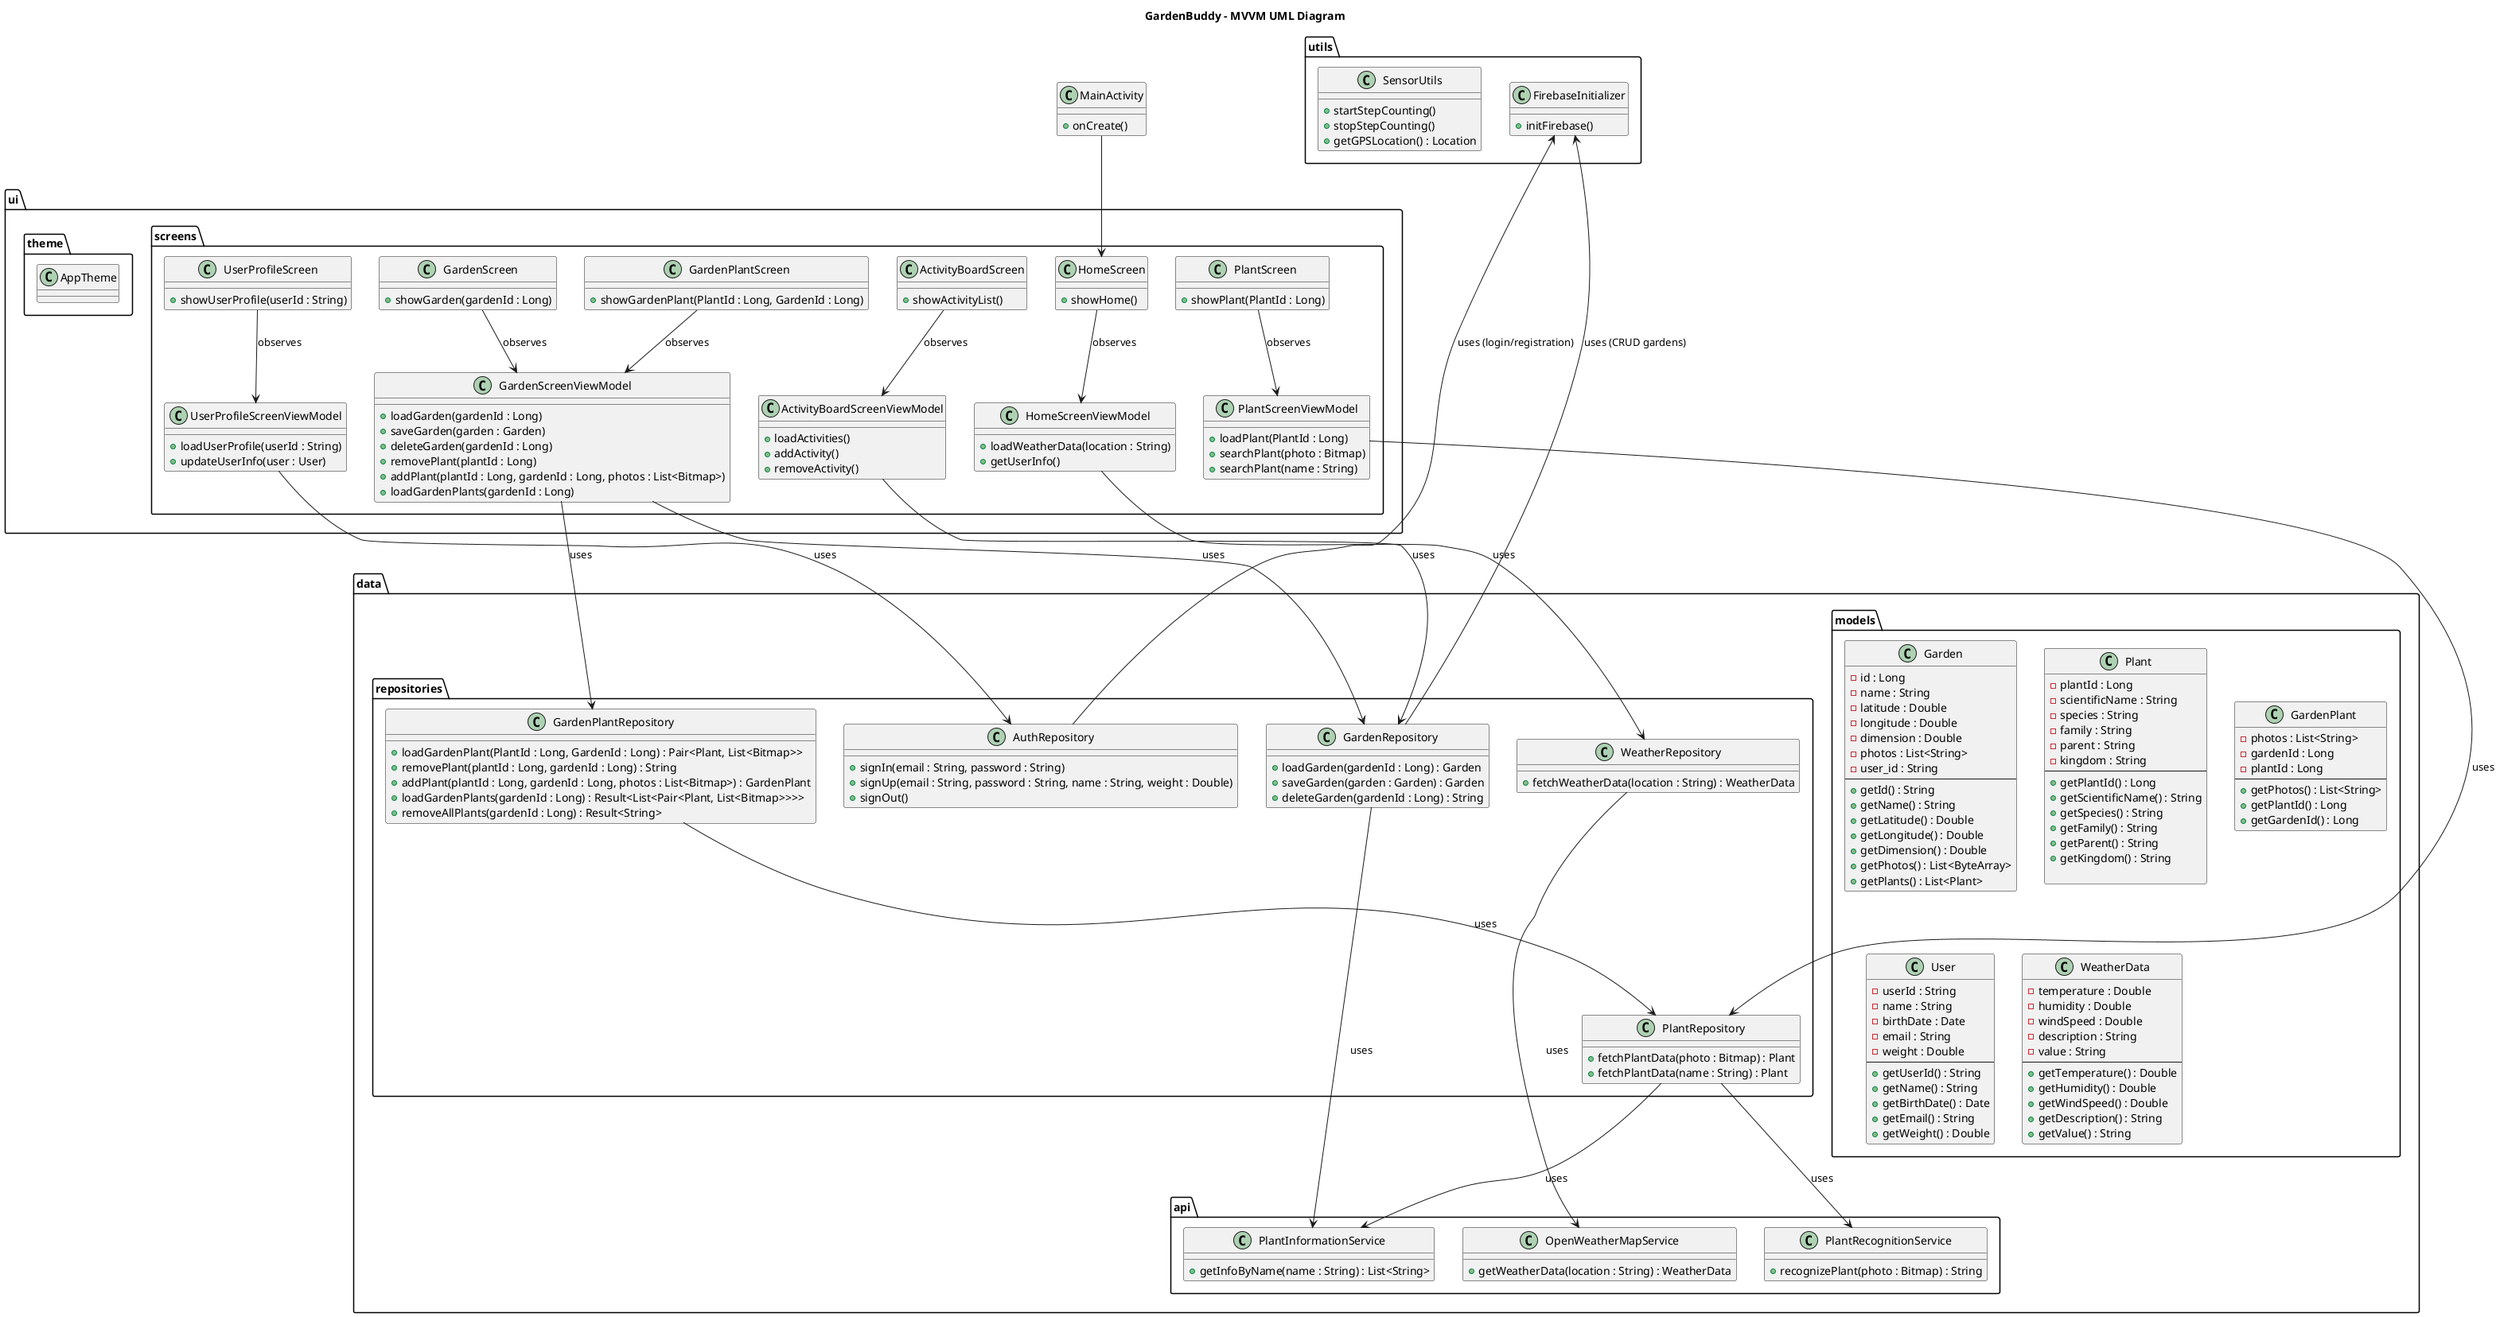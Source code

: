 @startuml
skinparam style strict

title GardenBuddy - MVVM UML Diagram

' Organizzazione in package principali
package "data" {

  package "api" {
    class OpenWeatherMapService {
      + getWeatherData(location : String) : WeatherData
    }

    class PlantRecognitionService {
      + recognizePlant(photo : Bitmap) : String
    }

    class PlantInformationService {
          + getInfoByName(name : String) : List<String>
        }
  }

  package "models" {
    class Garden {
      - id : Long
      - name : String
      - latitude : Double
      - longitude : Double
      - dimension : Double
      - photos : List<String>
      - user_id : String
      --
      + getId() : String
      + getName() : String
      + getLatitude() : Double
      + getLongitude() : Double
      + getDimension() : Double
      + getPhotos() : List<ByteArray>
      + getPlants() : List<Plant>
    }

    class Plant {
      - plantId : Long
      - scientificName : String
      - species : String
      - family : String
      - parent : String
      - kingdom : String
      --
      + getPlantId() : Long
      + getScientificName() : String
      + getSpecies() : String
      + getFamily() : String
      + getParent() : String
      + getKingdom() : String

    }

    class GardenPlant {
      - photos : List<String>
      - gardenId : Long
      - plantId : Long
      --
      + getPhotos() : List<String>
      + getPlantId() : Long
      + getGardenId() : Long
    }

    class User {
      - userId : String
      - name : String
      - birthDate : Date
      - email : String
      - weight : Double
      --
      + getUserId() : String
      + getName() : String
      + getBirthDate() : Date
      + getEmail() : String
      + getWeight() : Double
    }


    class WeatherData {
      - temperature : Double
      - humidity : Double
      - windSpeed : Double
      - description : String
      - value : String
      --
      + getTemperature() : Double
      + getHumidity() : Double
      + getWindSpeed() : Double
      + getDescription() : String
      + getValue() : String
    }
  }

  package "repositories" {
    class GardenRepository {

      + loadGarden(gardenId : Long) : Garden
      + saveGarden(garden : Garden) : Garden
      + deleteGarden(gardenId : Long) : String
    }

    class WeatherRepository {
      + fetchWeatherData(location : String) : WeatherData
    }

    class PlantRepository {
      + fetchPlantData(photo : Bitmap) : Plant
      + fetchPlantData(name : String) : Plant
    }

    class GardenPlantRepository {
      + loadGardenPlant(PlantId : Long, GardenId : Long) : Pair<Plant, List<Bitmap>>
      + removePlant(plantId : Long, gardenId : Long) : String
      + addPlant(plantId : Long, gardenId : Long, photos : List<Bitmap>) : GardenPlant
      + loadGardenPlants(gardenId : Long) : Result<List<Pair<Plant, List<Bitmap>>>>
      + removeAllPlants(gardenId : Long) : Result<String>
    }

    class AuthRepository {
      + signIn(email : String, password : String)
      + signUp(email : String, password : String, name : String, weight : Double)
      + signOut()
    }
  }
}

package "ui" {
  package "screens" {
    class ActivityBoardScreen {
      + showActivityList()
    }
    class ActivityBoardScreenViewModel {
      + loadActivities()
      + addActivity()
      + removeActivity()
    }

    class GardenScreen {
      + showGarden(gardenId : Long)
    }
    class GardenScreenViewModel {
      + loadGarden(gardenId : Long)
      + saveGarden(garden : Garden)
      + deleteGarden(gardenId : Long)
      + removePlant(plantId : Long)
      + addPlant(plantId : Long, gardenId : Long, photos : List<Bitmap>)
      + loadGardenPlants(gardenId : Long)
    }

    class PlantScreen {
      + showPlant(PlantId : Long)
    }
    class PlantScreenViewModel {
      + loadPlant(PlantId : Long)
      + searchPlant(photo : Bitmap)
      + searchPlant(name : String)
    }

    class GardenPlantScreen {
          + showGardenPlant(PlantId : Long, GardenId : Long)
    }


    class HomeScreen {
      + showHome()
    }
    class HomeScreenViewModel {
      + loadWeatherData(location : String)
      + getUserInfo()
    }

    class UserProfileScreen {
      + showUserProfile(userId : String)
    }
    class UserProfileScreenViewModel {
      + loadUserProfile(userId : String)
      + updateUserInfo(user : User)
    }
  }

  package "theme" {
    ' Eventuali classi o file relativi al tema grafico, color palette, typography, etc.
    class AppTheme {
    }
  }
}

package "utils" {
  class FirebaseInitializer {
    + initFirebase()
  }

  class SensorUtils {
    + startStepCounting()
    + stopStepCounting()
    + getGPSLocation() : Location
  }
}

' MainActivity al di fuori dei package data, ui, utils
class MainActivity {
  + onCreate()
}

' =============================================================================
' RELAZIONI
' =============================================================================

' ------------------ Esempio di relazioni tra ViewModel e Repository ------------------
ActivityBoardScreenViewModel --> GardenRepository : uses
GardenScreenViewModel --> GardenPlantRepository : uses

GardenScreenViewModel --> GardenRepository : uses

HomeScreenViewModel --> WeatherRepository : uses
UserProfileScreenViewModel --> AuthRepository : uses
PlantScreenViewModel --> PlantRepository : uses

' ------------------ Esempio di relazioni tra Repository e Service --------------------
GardenRepository --> FirebaseInitializer : uses (CRUD gardens)
AuthRepository --> FirebaseInitializer : uses (login/registration)
WeatherRepository --> OpenWeatherMapService : uses
PlantRepository --> PlantRecognitionService : uses
PlantRepository --> PlantInformationService : uses

GardenPlantRepository --> PlantRepository : uses

GardenRepository --> PlantInformationService : uses

' ------------------ Esempio di relazioni con SensorUtils (GPS/Accelerometro) ---------
SensorUtils -[hidden]--> HomeScreenViewModel
SensorUtils -[hidden]--> ActivityBoardScreenViewModel
' Se un ViewModel o Repository utilizza direttamente i sensori, puoi rendere visibile la relazione

' ------------------ Esempio di relazioni tra View (Screen) e ViewModel ---------------
ActivityBoardScreen --> ActivityBoardScreenViewModel : observes
GardenScreen --> GardenScreenViewModel : observes
HomeScreen --> HomeScreenViewModel : observes
UserProfileScreen --> UserProfileScreenViewModel : observes
PlantScreen --> PlantScreenViewModel : observes
GardenPlantScreen --> GardenScreenViewModel : observes
' MainActivity come entry point generale (navigator verso le varie screen)
MainActivity --> HomeScreen

@enduml

